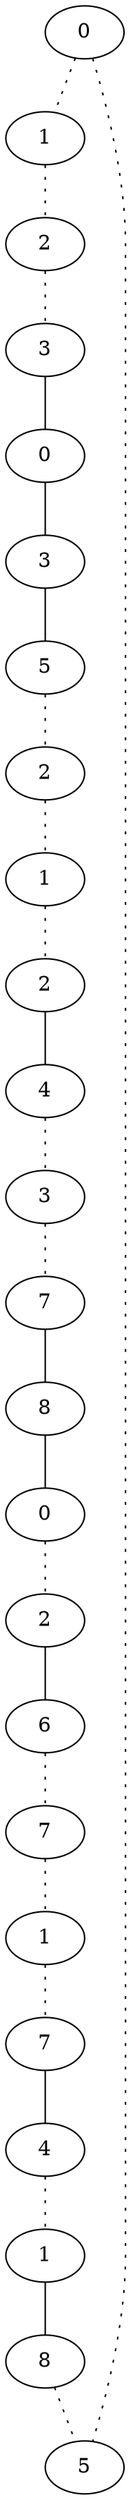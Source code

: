 graph {
a0[label=0];
a1[label=1];
a2[label=2];
a3[label=3];
a4[label=0];
a5[label=3];
a6[label=5];
a7[label=2];
a8[label=1];
a9[label=2];
a10[label=4];
a11[label=3];
a12[label=7];
a13[label=8];
a14[label=0];
a15[label=2];
a16[label=6];
a17[label=7];
a18[label=1];
a19[label=7];
a20[label=4];
a21[label=1];
a22[label=8];
a23[label=5];
a0 -- a1 [style=dotted];
a0 -- a23 [style=dotted];
a1 -- a2 [style=dotted];
a2 -- a3 [style=dotted];
a3 -- a4;
a4 -- a5;
a5 -- a6;
a6 -- a7 [style=dotted];
a7 -- a8 [style=dotted];
a8 -- a9 [style=dotted];
a9 -- a10;
a10 -- a11 [style=dotted];
a11 -- a12 [style=dotted];
a12 -- a13;
a13 -- a14;
a14 -- a15 [style=dotted];
a15 -- a16;
a16 -- a17 [style=dotted];
a17 -- a18 [style=dotted];
a18 -- a19 [style=dotted];
a19 -- a20;
a20 -- a21 [style=dotted];
a21 -- a22;
a22 -- a23 [style=dotted];
}
